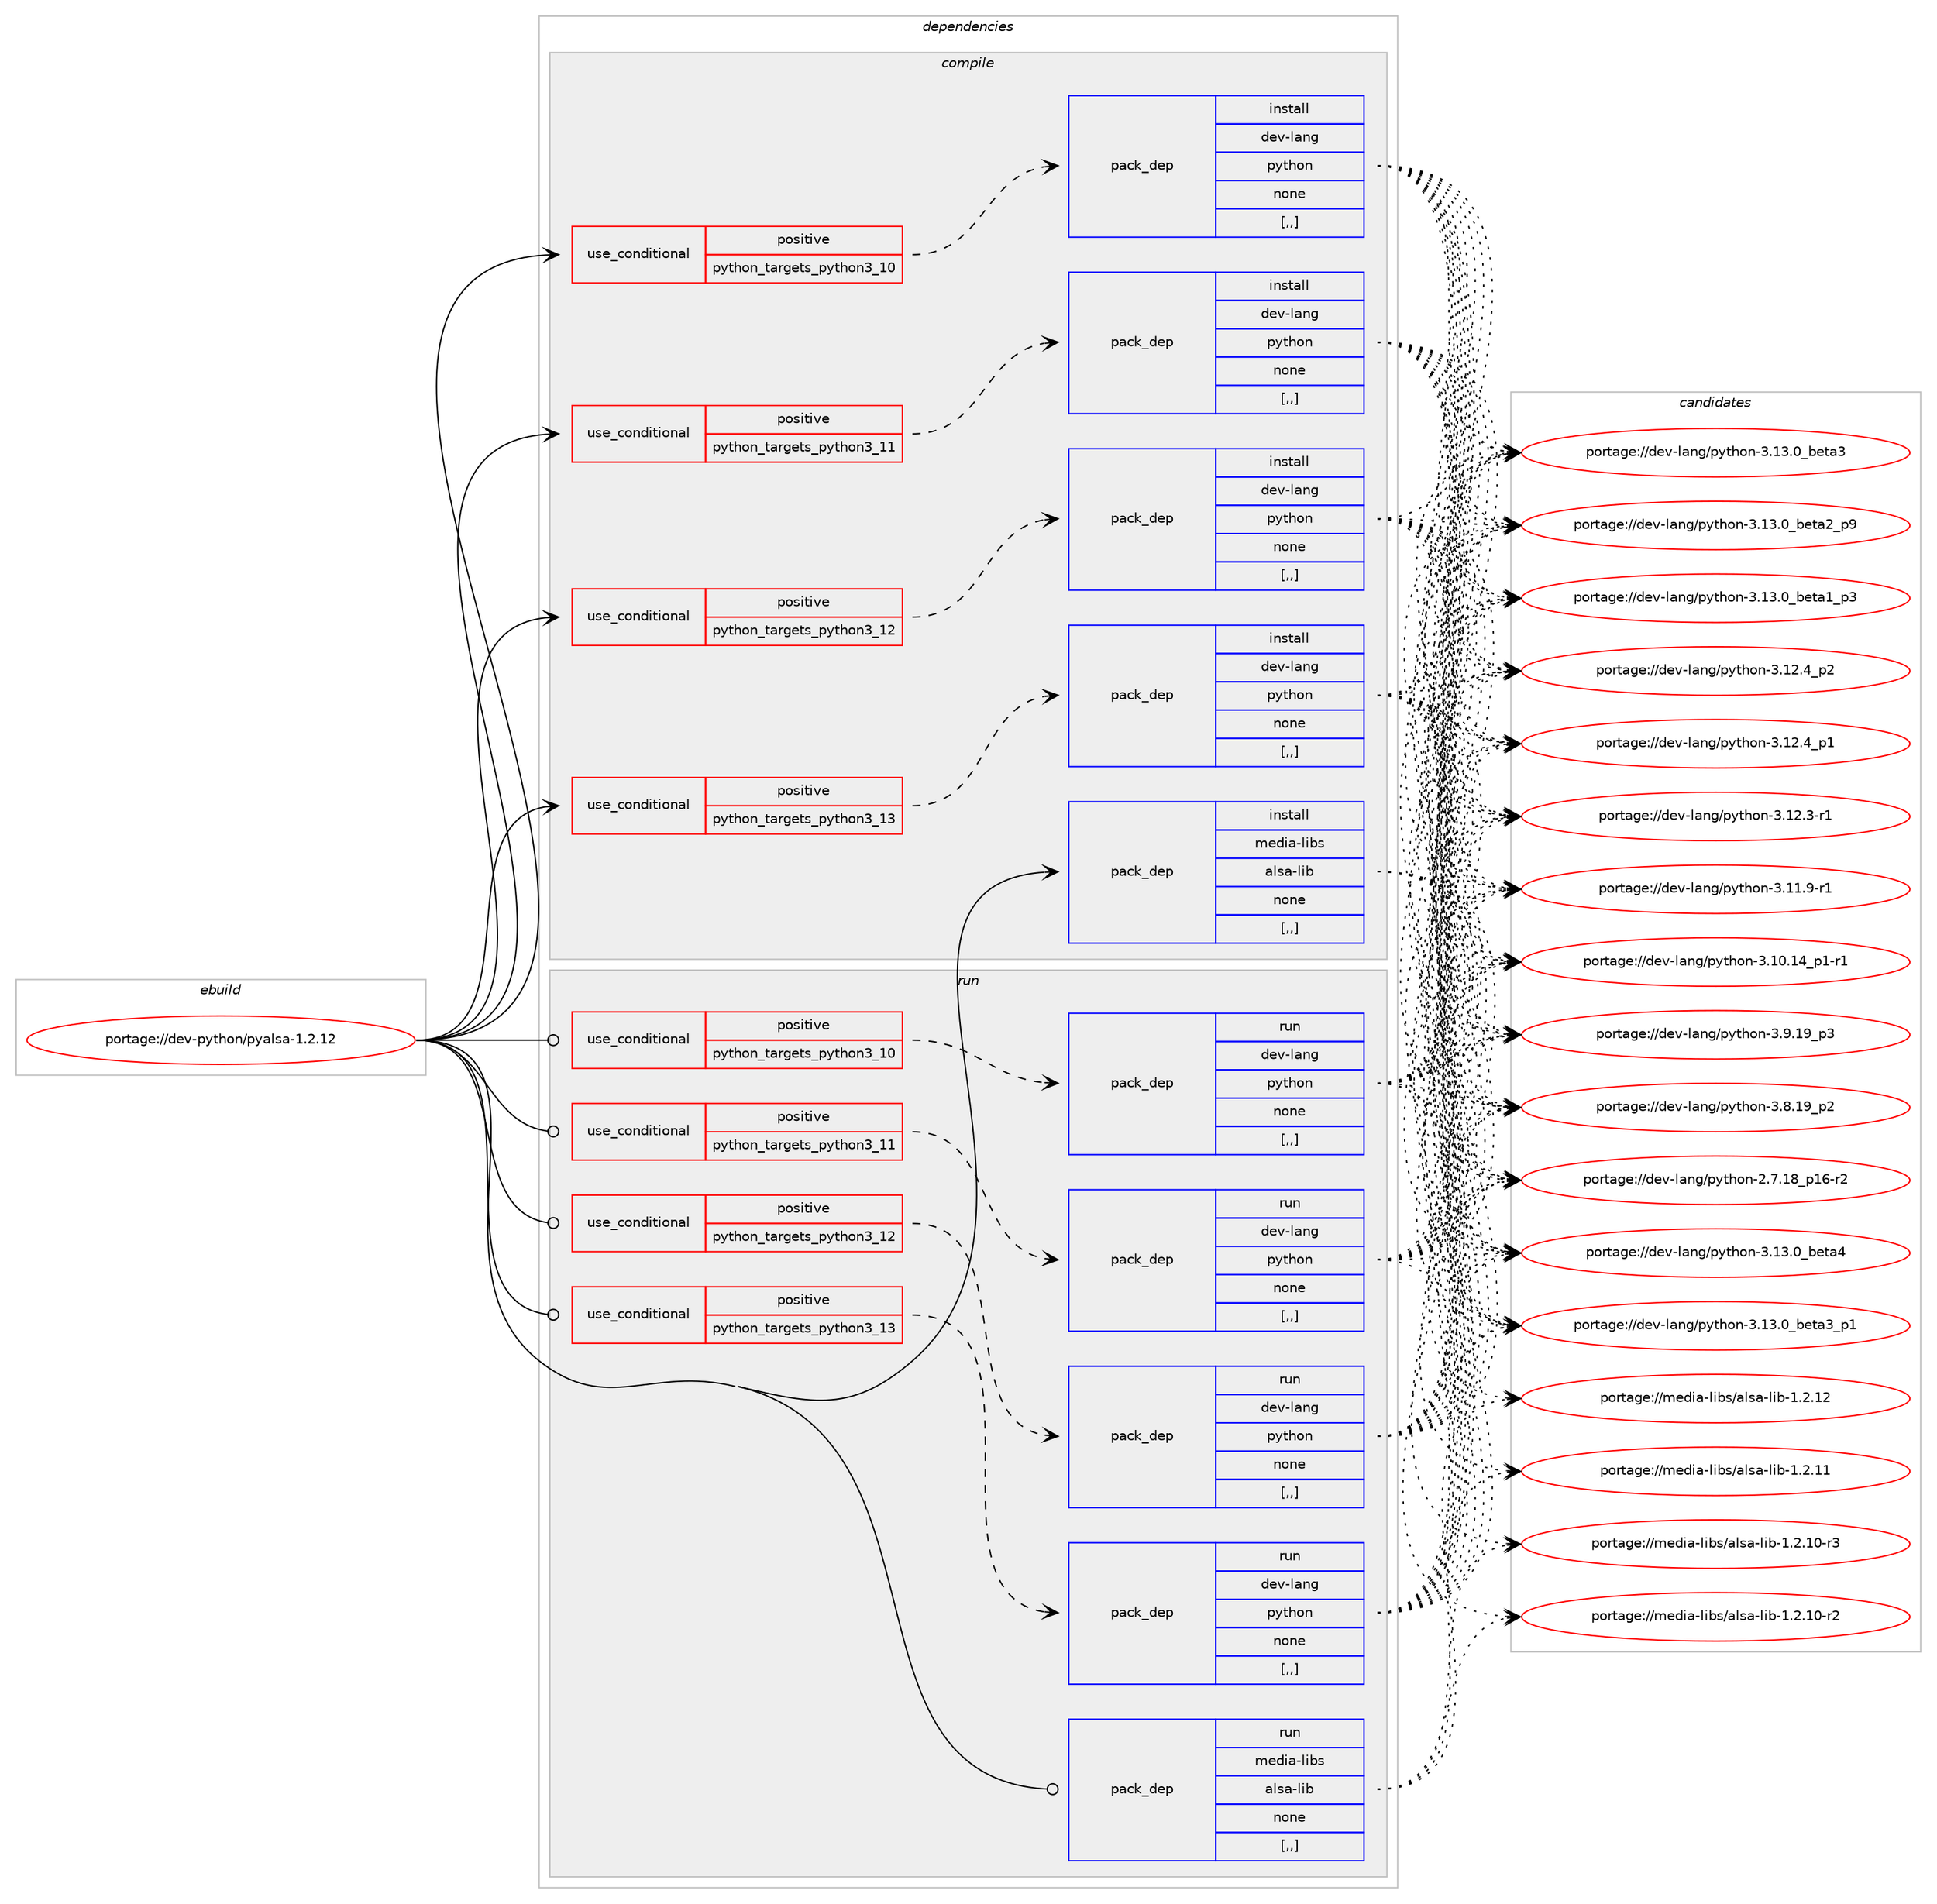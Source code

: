 digraph prolog {

# *************
# Graph options
# *************

newrank=true;
concentrate=true;
compound=true;
graph [rankdir=LR,fontname=Helvetica,fontsize=10,ranksep=1.5];#, ranksep=2.5, nodesep=0.2];
edge  [arrowhead=vee];
node  [fontname=Helvetica,fontsize=10];

# **********
# The ebuild
# **********

subgraph cluster_leftcol {
color=gray;
label=<<i>ebuild</i>>;
id [label="portage://dev-python/pyalsa-1.2.12", color=red, width=4, href="../dev-python/pyalsa-1.2.12.svg"];
}

# ****************
# The dependencies
# ****************

subgraph cluster_midcol {
color=gray;
label=<<i>dependencies</i>>;
subgraph cluster_compile {
fillcolor="#eeeeee";
style=filled;
label=<<i>compile</i>>;
subgraph cond36576 {
dependency155865 [label=<<TABLE BORDER="0" CELLBORDER="1" CELLSPACING="0" CELLPADDING="4"><TR><TD ROWSPAN="3" CELLPADDING="10">use_conditional</TD></TR><TR><TD>positive</TD></TR><TR><TD>python_targets_python3_10</TD></TR></TABLE>>, shape=none, color=red];
subgraph pack118038 {
dependency155866 [label=<<TABLE BORDER="0" CELLBORDER="1" CELLSPACING="0" CELLPADDING="4" WIDTH="220"><TR><TD ROWSPAN="6" CELLPADDING="30">pack_dep</TD></TR><TR><TD WIDTH="110">install</TD></TR><TR><TD>dev-lang</TD></TR><TR><TD>python</TD></TR><TR><TD>none</TD></TR><TR><TD>[,,]</TD></TR></TABLE>>, shape=none, color=blue];
}
dependency155865:e -> dependency155866:w [weight=20,style="dashed",arrowhead="vee"];
}
id:e -> dependency155865:w [weight=20,style="solid",arrowhead="vee"];
subgraph cond36577 {
dependency155867 [label=<<TABLE BORDER="0" CELLBORDER="1" CELLSPACING="0" CELLPADDING="4"><TR><TD ROWSPAN="3" CELLPADDING="10">use_conditional</TD></TR><TR><TD>positive</TD></TR><TR><TD>python_targets_python3_11</TD></TR></TABLE>>, shape=none, color=red];
subgraph pack118039 {
dependency155868 [label=<<TABLE BORDER="0" CELLBORDER="1" CELLSPACING="0" CELLPADDING="4" WIDTH="220"><TR><TD ROWSPAN="6" CELLPADDING="30">pack_dep</TD></TR><TR><TD WIDTH="110">install</TD></TR><TR><TD>dev-lang</TD></TR><TR><TD>python</TD></TR><TR><TD>none</TD></TR><TR><TD>[,,]</TD></TR></TABLE>>, shape=none, color=blue];
}
dependency155867:e -> dependency155868:w [weight=20,style="dashed",arrowhead="vee"];
}
id:e -> dependency155867:w [weight=20,style="solid",arrowhead="vee"];
subgraph cond36578 {
dependency155869 [label=<<TABLE BORDER="0" CELLBORDER="1" CELLSPACING="0" CELLPADDING="4"><TR><TD ROWSPAN="3" CELLPADDING="10">use_conditional</TD></TR><TR><TD>positive</TD></TR><TR><TD>python_targets_python3_12</TD></TR></TABLE>>, shape=none, color=red];
subgraph pack118040 {
dependency155870 [label=<<TABLE BORDER="0" CELLBORDER="1" CELLSPACING="0" CELLPADDING="4" WIDTH="220"><TR><TD ROWSPAN="6" CELLPADDING="30">pack_dep</TD></TR><TR><TD WIDTH="110">install</TD></TR><TR><TD>dev-lang</TD></TR><TR><TD>python</TD></TR><TR><TD>none</TD></TR><TR><TD>[,,]</TD></TR></TABLE>>, shape=none, color=blue];
}
dependency155869:e -> dependency155870:w [weight=20,style="dashed",arrowhead="vee"];
}
id:e -> dependency155869:w [weight=20,style="solid",arrowhead="vee"];
subgraph cond36579 {
dependency155871 [label=<<TABLE BORDER="0" CELLBORDER="1" CELLSPACING="0" CELLPADDING="4"><TR><TD ROWSPAN="3" CELLPADDING="10">use_conditional</TD></TR><TR><TD>positive</TD></TR><TR><TD>python_targets_python3_13</TD></TR></TABLE>>, shape=none, color=red];
subgraph pack118041 {
dependency155872 [label=<<TABLE BORDER="0" CELLBORDER="1" CELLSPACING="0" CELLPADDING="4" WIDTH="220"><TR><TD ROWSPAN="6" CELLPADDING="30">pack_dep</TD></TR><TR><TD WIDTH="110">install</TD></TR><TR><TD>dev-lang</TD></TR><TR><TD>python</TD></TR><TR><TD>none</TD></TR><TR><TD>[,,]</TD></TR></TABLE>>, shape=none, color=blue];
}
dependency155871:e -> dependency155872:w [weight=20,style="dashed",arrowhead="vee"];
}
id:e -> dependency155871:w [weight=20,style="solid",arrowhead="vee"];
subgraph pack118042 {
dependency155873 [label=<<TABLE BORDER="0" CELLBORDER="1" CELLSPACING="0" CELLPADDING="4" WIDTH="220"><TR><TD ROWSPAN="6" CELLPADDING="30">pack_dep</TD></TR><TR><TD WIDTH="110">install</TD></TR><TR><TD>media-libs</TD></TR><TR><TD>alsa-lib</TD></TR><TR><TD>none</TD></TR><TR><TD>[,,]</TD></TR></TABLE>>, shape=none, color=blue];
}
id:e -> dependency155873:w [weight=20,style="solid",arrowhead="vee"];
}
subgraph cluster_compileandrun {
fillcolor="#eeeeee";
style=filled;
label=<<i>compile and run</i>>;
}
subgraph cluster_run {
fillcolor="#eeeeee";
style=filled;
label=<<i>run</i>>;
subgraph cond36580 {
dependency155874 [label=<<TABLE BORDER="0" CELLBORDER="1" CELLSPACING="0" CELLPADDING="4"><TR><TD ROWSPAN="3" CELLPADDING="10">use_conditional</TD></TR><TR><TD>positive</TD></TR><TR><TD>python_targets_python3_10</TD></TR></TABLE>>, shape=none, color=red];
subgraph pack118043 {
dependency155875 [label=<<TABLE BORDER="0" CELLBORDER="1" CELLSPACING="0" CELLPADDING="4" WIDTH="220"><TR><TD ROWSPAN="6" CELLPADDING="30">pack_dep</TD></TR><TR><TD WIDTH="110">run</TD></TR><TR><TD>dev-lang</TD></TR><TR><TD>python</TD></TR><TR><TD>none</TD></TR><TR><TD>[,,]</TD></TR></TABLE>>, shape=none, color=blue];
}
dependency155874:e -> dependency155875:w [weight=20,style="dashed",arrowhead="vee"];
}
id:e -> dependency155874:w [weight=20,style="solid",arrowhead="odot"];
subgraph cond36581 {
dependency155876 [label=<<TABLE BORDER="0" CELLBORDER="1" CELLSPACING="0" CELLPADDING="4"><TR><TD ROWSPAN="3" CELLPADDING="10">use_conditional</TD></TR><TR><TD>positive</TD></TR><TR><TD>python_targets_python3_11</TD></TR></TABLE>>, shape=none, color=red];
subgraph pack118044 {
dependency155877 [label=<<TABLE BORDER="0" CELLBORDER="1" CELLSPACING="0" CELLPADDING="4" WIDTH="220"><TR><TD ROWSPAN="6" CELLPADDING="30">pack_dep</TD></TR><TR><TD WIDTH="110">run</TD></TR><TR><TD>dev-lang</TD></TR><TR><TD>python</TD></TR><TR><TD>none</TD></TR><TR><TD>[,,]</TD></TR></TABLE>>, shape=none, color=blue];
}
dependency155876:e -> dependency155877:w [weight=20,style="dashed",arrowhead="vee"];
}
id:e -> dependency155876:w [weight=20,style="solid",arrowhead="odot"];
subgraph cond36582 {
dependency155878 [label=<<TABLE BORDER="0" CELLBORDER="1" CELLSPACING="0" CELLPADDING="4"><TR><TD ROWSPAN="3" CELLPADDING="10">use_conditional</TD></TR><TR><TD>positive</TD></TR><TR><TD>python_targets_python3_12</TD></TR></TABLE>>, shape=none, color=red];
subgraph pack118045 {
dependency155879 [label=<<TABLE BORDER="0" CELLBORDER="1" CELLSPACING="0" CELLPADDING="4" WIDTH="220"><TR><TD ROWSPAN="6" CELLPADDING="30">pack_dep</TD></TR><TR><TD WIDTH="110">run</TD></TR><TR><TD>dev-lang</TD></TR><TR><TD>python</TD></TR><TR><TD>none</TD></TR><TR><TD>[,,]</TD></TR></TABLE>>, shape=none, color=blue];
}
dependency155878:e -> dependency155879:w [weight=20,style="dashed",arrowhead="vee"];
}
id:e -> dependency155878:w [weight=20,style="solid",arrowhead="odot"];
subgraph cond36583 {
dependency155880 [label=<<TABLE BORDER="0" CELLBORDER="1" CELLSPACING="0" CELLPADDING="4"><TR><TD ROWSPAN="3" CELLPADDING="10">use_conditional</TD></TR><TR><TD>positive</TD></TR><TR><TD>python_targets_python3_13</TD></TR></TABLE>>, shape=none, color=red];
subgraph pack118046 {
dependency155881 [label=<<TABLE BORDER="0" CELLBORDER="1" CELLSPACING="0" CELLPADDING="4" WIDTH="220"><TR><TD ROWSPAN="6" CELLPADDING="30">pack_dep</TD></TR><TR><TD WIDTH="110">run</TD></TR><TR><TD>dev-lang</TD></TR><TR><TD>python</TD></TR><TR><TD>none</TD></TR><TR><TD>[,,]</TD></TR></TABLE>>, shape=none, color=blue];
}
dependency155880:e -> dependency155881:w [weight=20,style="dashed",arrowhead="vee"];
}
id:e -> dependency155880:w [weight=20,style="solid",arrowhead="odot"];
subgraph pack118047 {
dependency155882 [label=<<TABLE BORDER="0" CELLBORDER="1" CELLSPACING="0" CELLPADDING="4" WIDTH="220"><TR><TD ROWSPAN="6" CELLPADDING="30">pack_dep</TD></TR><TR><TD WIDTH="110">run</TD></TR><TR><TD>media-libs</TD></TR><TR><TD>alsa-lib</TD></TR><TR><TD>none</TD></TR><TR><TD>[,,]</TD></TR></TABLE>>, shape=none, color=blue];
}
id:e -> dependency155882:w [weight=20,style="solid",arrowhead="odot"];
}
}

# **************
# The candidates
# **************

subgraph cluster_choices {
rank=same;
color=gray;
label=<<i>candidates</i>>;

subgraph choice118038 {
color=black;
nodesep=1;
choice1001011184510897110103471121211161041111104551464951464895981011169752 [label="portage://dev-lang/python-3.13.0_beta4", color=red, width=4,href="../dev-lang/python-3.13.0_beta4.svg"];
choice10010111845108971101034711212111610411111045514649514648959810111697519511249 [label="portage://dev-lang/python-3.13.0_beta3_p1", color=red, width=4,href="../dev-lang/python-3.13.0_beta3_p1.svg"];
choice1001011184510897110103471121211161041111104551464951464895981011169751 [label="portage://dev-lang/python-3.13.0_beta3", color=red, width=4,href="../dev-lang/python-3.13.0_beta3.svg"];
choice10010111845108971101034711212111610411111045514649514648959810111697509511257 [label="portage://dev-lang/python-3.13.0_beta2_p9", color=red, width=4,href="../dev-lang/python-3.13.0_beta2_p9.svg"];
choice10010111845108971101034711212111610411111045514649514648959810111697499511251 [label="portage://dev-lang/python-3.13.0_beta1_p3", color=red, width=4,href="../dev-lang/python-3.13.0_beta1_p3.svg"];
choice100101118451089711010347112121116104111110455146495046529511250 [label="portage://dev-lang/python-3.12.4_p2", color=red, width=4,href="../dev-lang/python-3.12.4_p2.svg"];
choice100101118451089711010347112121116104111110455146495046529511249 [label="portage://dev-lang/python-3.12.4_p1", color=red, width=4,href="../dev-lang/python-3.12.4_p1.svg"];
choice100101118451089711010347112121116104111110455146495046514511449 [label="portage://dev-lang/python-3.12.3-r1", color=red, width=4,href="../dev-lang/python-3.12.3-r1.svg"];
choice100101118451089711010347112121116104111110455146494946574511449 [label="portage://dev-lang/python-3.11.9-r1", color=red, width=4,href="../dev-lang/python-3.11.9-r1.svg"];
choice100101118451089711010347112121116104111110455146494846495295112494511449 [label="portage://dev-lang/python-3.10.14_p1-r1", color=red, width=4,href="../dev-lang/python-3.10.14_p1-r1.svg"];
choice100101118451089711010347112121116104111110455146574649579511251 [label="portage://dev-lang/python-3.9.19_p3", color=red, width=4,href="../dev-lang/python-3.9.19_p3.svg"];
choice100101118451089711010347112121116104111110455146564649579511250 [label="portage://dev-lang/python-3.8.19_p2", color=red, width=4,href="../dev-lang/python-3.8.19_p2.svg"];
choice100101118451089711010347112121116104111110455046554649569511249544511450 [label="portage://dev-lang/python-2.7.18_p16-r2", color=red, width=4,href="../dev-lang/python-2.7.18_p16-r2.svg"];
dependency155866:e -> choice1001011184510897110103471121211161041111104551464951464895981011169752:w [style=dotted,weight="100"];
dependency155866:e -> choice10010111845108971101034711212111610411111045514649514648959810111697519511249:w [style=dotted,weight="100"];
dependency155866:e -> choice1001011184510897110103471121211161041111104551464951464895981011169751:w [style=dotted,weight="100"];
dependency155866:e -> choice10010111845108971101034711212111610411111045514649514648959810111697509511257:w [style=dotted,weight="100"];
dependency155866:e -> choice10010111845108971101034711212111610411111045514649514648959810111697499511251:w [style=dotted,weight="100"];
dependency155866:e -> choice100101118451089711010347112121116104111110455146495046529511250:w [style=dotted,weight="100"];
dependency155866:e -> choice100101118451089711010347112121116104111110455146495046529511249:w [style=dotted,weight="100"];
dependency155866:e -> choice100101118451089711010347112121116104111110455146495046514511449:w [style=dotted,weight="100"];
dependency155866:e -> choice100101118451089711010347112121116104111110455146494946574511449:w [style=dotted,weight="100"];
dependency155866:e -> choice100101118451089711010347112121116104111110455146494846495295112494511449:w [style=dotted,weight="100"];
dependency155866:e -> choice100101118451089711010347112121116104111110455146574649579511251:w [style=dotted,weight="100"];
dependency155866:e -> choice100101118451089711010347112121116104111110455146564649579511250:w [style=dotted,weight="100"];
dependency155866:e -> choice100101118451089711010347112121116104111110455046554649569511249544511450:w [style=dotted,weight="100"];
}
subgraph choice118039 {
color=black;
nodesep=1;
choice1001011184510897110103471121211161041111104551464951464895981011169752 [label="portage://dev-lang/python-3.13.0_beta4", color=red, width=4,href="../dev-lang/python-3.13.0_beta4.svg"];
choice10010111845108971101034711212111610411111045514649514648959810111697519511249 [label="portage://dev-lang/python-3.13.0_beta3_p1", color=red, width=4,href="../dev-lang/python-3.13.0_beta3_p1.svg"];
choice1001011184510897110103471121211161041111104551464951464895981011169751 [label="portage://dev-lang/python-3.13.0_beta3", color=red, width=4,href="../dev-lang/python-3.13.0_beta3.svg"];
choice10010111845108971101034711212111610411111045514649514648959810111697509511257 [label="portage://dev-lang/python-3.13.0_beta2_p9", color=red, width=4,href="../dev-lang/python-3.13.0_beta2_p9.svg"];
choice10010111845108971101034711212111610411111045514649514648959810111697499511251 [label="portage://dev-lang/python-3.13.0_beta1_p3", color=red, width=4,href="../dev-lang/python-3.13.0_beta1_p3.svg"];
choice100101118451089711010347112121116104111110455146495046529511250 [label="portage://dev-lang/python-3.12.4_p2", color=red, width=4,href="../dev-lang/python-3.12.4_p2.svg"];
choice100101118451089711010347112121116104111110455146495046529511249 [label="portage://dev-lang/python-3.12.4_p1", color=red, width=4,href="../dev-lang/python-3.12.4_p1.svg"];
choice100101118451089711010347112121116104111110455146495046514511449 [label="portage://dev-lang/python-3.12.3-r1", color=red, width=4,href="../dev-lang/python-3.12.3-r1.svg"];
choice100101118451089711010347112121116104111110455146494946574511449 [label="portage://dev-lang/python-3.11.9-r1", color=red, width=4,href="../dev-lang/python-3.11.9-r1.svg"];
choice100101118451089711010347112121116104111110455146494846495295112494511449 [label="portage://dev-lang/python-3.10.14_p1-r1", color=red, width=4,href="../dev-lang/python-3.10.14_p1-r1.svg"];
choice100101118451089711010347112121116104111110455146574649579511251 [label="portage://dev-lang/python-3.9.19_p3", color=red, width=4,href="../dev-lang/python-3.9.19_p3.svg"];
choice100101118451089711010347112121116104111110455146564649579511250 [label="portage://dev-lang/python-3.8.19_p2", color=red, width=4,href="../dev-lang/python-3.8.19_p2.svg"];
choice100101118451089711010347112121116104111110455046554649569511249544511450 [label="portage://dev-lang/python-2.7.18_p16-r2", color=red, width=4,href="../dev-lang/python-2.7.18_p16-r2.svg"];
dependency155868:e -> choice1001011184510897110103471121211161041111104551464951464895981011169752:w [style=dotted,weight="100"];
dependency155868:e -> choice10010111845108971101034711212111610411111045514649514648959810111697519511249:w [style=dotted,weight="100"];
dependency155868:e -> choice1001011184510897110103471121211161041111104551464951464895981011169751:w [style=dotted,weight="100"];
dependency155868:e -> choice10010111845108971101034711212111610411111045514649514648959810111697509511257:w [style=dotted,weight="100"];
dependency155868:e -> choice10010111845108971101034711212111610411111045514649514648959810111697499511251:w [style=dotted,weight="100"];
dependency155868:e -> choice100101118451089711010347112121116104111110455146495046529511250:w [style=dotted,weight="100"];
dependency155868:e -> choice100101118451089711010347112121116104111110455146495046529511249:w [style=dotted,weight="100"];
dependency155868:e -> choice100101118451089711010347112121116104111110455146495046514511449:w [style=dotted,weight="100"];
dependency155868:e -> choice100101118451089711010347112121116104111110455146494946574511449:w [style=dotted,weight="100"];
dependency155868:e -> choice100101118451089711010347112121116104111110455146494846495295112494511449:w [style=dotted,weight="100"];
dependency155868:e -> choice100101118451089711010347112121116104111110455146574649579511251:w [style=dotted,weight="100"];
dependency155868:e -> choice100101118451089711010347112121116104111110455146564649579511250:w [style=dotted,weight="100"];
dependency155868:e -> choice100101118451089711010347112121116104111110455046554649569511249544511450:w [style=dotted,weight="100"];
}
subgraph choice118040 {
color=black;
nodesep=1;
choice1001011184510897110103471121211161041111104551464951464895981011169752 [label="portage://dev-lang/python-3.13.0_beta4", color=red, width=4,href="../dev-lang/python-3.13.0_beta4.svg"];
choice10010111845108971101034711212111610411111045514649514648959810111697519511249 [label="portage://dev-lang/python-3.13.0_beta3_p1", color=red, width=4,href="../dev-lang/python-3.13.0_beta3_p1.svg"];
choice1001011184510897110103471121211161041111104551464951464895981011169751 [label="portage://dev-lang/python-3.13.0_beta3", color=red, width=4,href="../dev-lang/python-3.13.0_beta3.svg"];
choice10010111845108971101034711212111610411111045514649514648959810111697509511257 [label="portage://dev-lang/python-3.13.0_beta2_p9", color=red, width=4,href="../dev-lang/python-3.13.0_beta2_p9.svg"];
choice10010111845108971101034711212111610411111045514649514648959810111697499511251 [label="portage://dev-lang/python-3.13.0_beta1_p3", color=red, width=4,href="../dev-lang/python-3.13.0_beta1_p3.svg"];
choice100101118451089711010347112121116104111110455146495046529511250 [label="portage://dev-lang/python-3.12.4_p2", color=red, width=4,href="../dev-lang/python-3.12.4_p2.svg"];
choice100101118451089711010347112121116104111110455146495046529511249 [label="portage://dev-lang/python-3.12.4_p1", color=red, width=4,href="../dev-lang/python-3.12.4_p1.svg"];
choice100101118451089711010347112121116104111110455146495046514511449 [label="portage://dev-lang/python-3.12.3-r1", color=red, width=4,href="../dev-lang/python-3.12.3-r1.svg"];
choice100101118451089711010347112121116104111110455146494946574511449 [label="portage://dev-lang/python-3.11.9-r1", color=red, width=4,href="../dev-lang/python-3.11.9-r1.svg"];
choice100101118451089711010347112121116104111110455146494846495295112494511449 [label="portage://dev-lang/python-3.10.14_p1-r1", color=red, width=4,href="../dev-lang/python-3.10.14_p1-r1.svg"];
choice100101118451089711010347112121116104111110455146574649579511251 [label="portage://dev-lang/python-3.9.19_p3", color=red, width=4,href="../dev-lang/python-3.9.19_p3.svg"];
choice100101118451089711010347112121116104111110455146564649579511250 [label="portage://dev-lang/python-3.8.19_p2", color=red, width=4,href="../dev-lang/python-3.8.19_p2.svg"];
choice100101118451089711010347112121116104111110455046554649569511249544511450 [label="portage://dev-lang/python-2.7.18_p16-r2", color=red, width=4,href="../dev-lang/python-2.7.18_p16-r2.svg"];
dependency155870:e -> choice1001011184510897110103471121211161041111104551464951464895981011169752:w [style=dotted,weight="100"];
dependency155870:e -> choice10010111845108971101034711212111610411111045514649514648959810111697519511249:w [style=dotted,weight="100"];
dependency155870:e -> choice1001011184510897110103471121211161041111104551464951464895981011169751:w [style=dotted,weight="100"];
dependency155870:e -> choice10010111845108971101034711212111610411111045514649514648959810111697509511257:w [style=dotted,weight="100"];
dependency155870:e -> choice10010111845108971101034711212111610411111045514649514648959810111697499511251:w [style=dotted,weight="100"];
dependency155870:e -> choice100101118451089711010347112121116104111110455146495046529511250:w [style=dotted,weight="100"];
dependency155870:e -> choice100101118451089711010347112121116104111110455146495046529511249:w [style=dotted,weight="100"];
dependency155870:e -> choice100101118451089711010347112121116104111110455146495046514511449:w [style=dotted,weight="100"];
dependency155870:e -> choice100101118451089711010347112121116104111110455146494946574511449:w [style=dotted,weight="100"];
dependency155870:e -> choice100101118451089711010347112121116104111110455146494846495295112494511449:w [style=dotted,weight="100"];
dependency155870:e -> choice100101118451089711010347112121116104111110455146574649579511251:w [style=dotted,weight="100"];
dependency155870:e -> choice100101118451089711010347112121116104111110455146564649579511250:w [style=dotted,weight="100"];
dependency155870:e -> choice100101118451089711010347112121116104111110455046554649569511249544511450:w [style=dotted,weight="100"];
}
subgraph choice118041 {
color=black;
nodesep=1;
choice1001011184510897110103471121211161041111104551464951464895981011169752 [label="portage://dev-lang/python-3.13.0_beta4", color=red, width=4,href="../dev-lang/python-3.13.0_beta4.svg"];
choice10010111845108971101034711212111610411111045514649514648959810111697519511249 [label="portage://dev-lang/python-3.13.0_beta3_p1", color=red, width=4,href="../dev-lang/python-3.13.0_beta3_p1.svg"];
choice1001011184510897110103471121211161041111104551464951464895981011169751 [label="portage://dev-lang/python-3.13.0_beta3", color=red, width=4,href="../dev-lang/python-3.13.0_beta3.svg"];
choice10010111845108971101034711212111610411111045514649514648959810111697509511257 [label="portage://dev-lang/python-3.13.0_beta2_p9", color=red, width=4,href="../dev-lang/python-3.13.0_beta2_p9.svg"];
choice10010111845108971101034711212111610411111045514649514648959810111697499511251 [label="portage://dev-lang/python-3.13.0_beta1_p3", color=red, width=4,href="../dev-lang/python-3.13.0_beta1_p3.svg"];
choice100101118451089711010347112121116104111110455146495046529511250 [label="portage://dev-lang/python-3.12.4_p2", color=red, width=4,href="../dev-lang/python-3.12.4_p2.svg"];
choice100101118451089711010347112121116104111110455146495046529511249 [label="portage://dev-lang/python-3.12.4_p1", color=red, width=4,href="../dev-lang/python-3.12.4_p1.svg"];
choice100101118451089711010347112121116104111110455146495046514511449 [label="portage://dev-lang/python-3.12.3-r1", color=red, width=4,href="../dev-lang/python-3.12.3-r1.svg"];
choice100101118451089711010347112121116104111110455146494946574511449 [label="portage://dev-lang/python-3.11.9-r1", color=red, width=4,href="../dev-lang/python-3.11.9-r1.svg"];
choice100101118451089711010347112121116104111110455146494846495295112494511449 [label="portage://dev-lang/python-3.10.14_p1-r1", color=red, width=4,href="../dev-lang/python-3.10.14_p1-r1.svg"];
choice100101118451089711010347112121116104111110455146574649579511251 [label="portage://dev-lang/python-3.9.19_p3", color=red, width=4,href="../dev-lang/python-3.9.19_p3.svg"];
choice100101118451089711010347112121116104111110455146564649579511250 [label="portage://dev-lang/python-3.8.19_p2", color=red, width=4,href="../dev-lang/python-3.8.19_p2.svg"];
choice100101118451089711010347112121116104111110455046554649569511249544511450 [label="portage://dev-lang/python-2.7.18_p16-r2", color=red, width=4,href="../dev-lang/python-2.7.18_p16-r2.svg"];
dependency155872:e -> choice1001011184510897110103471121211161041111104551464951464895981011169752:w [style=dotted,weight="100"];
dependency155872:e -> choice10010111845108971101034711212111610411111045514649514648959810111697519511249:w [style=dotted,weight="100"];
dependency155872:e -> choice1001011184510897110103471121211161041111104551464951464895981011169751:w [style=dotted,weight="100"];
dependency155872:e -> choice10010111845108971101034711212111610411111045514649514648959810111697509511257:w [style=dotted,weight="100"];
dependency155872:e -> choice10010111845108971101034711212111610411111045514649514648959810111697499511251:w [style=dotted,weight="100"];
dependency155872:e -> choice100101118451089711010347112121116104111110455146495046529511250:w [style=dotted,weight="100"];
dependency155872:e -> choice100101118451089711010347112121116104111110455146495046529511249:w [style=dotted,weight="100"];
dependency155872:e -> choice100101118451089711010347112121116104111110455146495046514511449:w [style=dotted,weight="100"];
dependency155872:e -> choice100101118451089711010347112121116104111110455146494946574511449:w [style=dotted,weight="100"];
dependency155872:e -> choice100101118451089711010347112121116104111110455146494846495295112494511449:w [style=dotted,weight="100"];
dependency155872:e -> choice100101118451089711010347112121116104111110455146574649579511251:w [style=dotted,weight="100"];
dependency155872:e -> choice100101118451089711010347112121116104111110455146564649579511250:w [style=dotted,weight="100"];
dependency155872:e -> choice100101118451089711010347112121116104111110455046554649569511249544511450:w [style=dotted,weight="100"];
}
subgraph choice118042 {
color=black;
nodesep=1;
choice109101100105974510810598115479710811597451081059845494650464950 [label="portage://media-libs/alsa-lib-1.2.12", color=red, width=4,href="../media-libs/alsa-lib-1.2.12.svg"];
choice109101100105974510810598115479710811597451081059845494650464949 [label="portage://media-libs/alsa-lib-1.2.11", color=red, width=4,href="../media-libs/alsa-lib-1.2.11.svg"];
choice1091011001059745108105981154797108115974510810598454946504649484511451 [label="portage://media-libs/alsa-lib-1.2.10-r3", color=red, width=4,href="../media-libs/alsa-lib-1.2.10-r3.svg"];
choice1091011001059745108105981154797108115974510810598454946504649484511450 [label="portage://media-libs/alsa-lib-1.2.10-r2", color=red, width=4,href="../media-libs/alsa-lib-1.2.10-r2.svg"];
dependency155873:e -> choice109101100105974510810598115479710811597451081059845494650464950:w [style=dotted,weight="100"];
dependency155873:e -> choice109101100105974510810598115479710811597451081059845494650464949:w [style=dotted,weight="100"];
dependency155873:e -> choice1091011001059745108105981154797108115974510810598454946504649484511451:w [style=dotted,weight="100"];
dependency155873:e -> choice1091011001059745108105981154797108115974510810598454946504649484511450:w [style=dotted,weight="100"];
}
subgraph choice118043 {
color=black;
nodesep=1;
choice1001011184510897110103471121211161041111104551464951464895981011169752 [label="portage://dev-lang/python-3.13.0_beta4", color=red, width=4,href="../dev-lang/python-3.13.0_beta4.svg"];
choice10010111845108971101034711212111610411111045514649514648959810111697519511249 [label="portage://dev-lang/python-3.13.0_beta3_p1", color=red, width=4,href="../dev-lang/python-3.13.0_beta3_p1.svg"];
choice1001011184510897110103471121211161041111104551464951464895981011169751 [label="portage://dev-lang/python-3.13.0_beta3", color=red, width=4,href="../dev-lang/python-3.13.0_beta3.svg"];
choice10010111845108971101034711212111610411111045514649514648959810111697509511257 [label="portage://dev-lang/python-3.13.0_beta2_p9", color=red, width=4,href="../dev-lang/python-3.13.0_beta2_p9.svg"];
choice10010111845108971101034711212111610411111045514649514648959810111697499511251 [label="portage://dev-lang/python-3.13.0_beta1_p3", color=red, width=4,href="../dev-lang/python-3.13.0_beta1_p3.svg"];
choice100101118451089711010347112121116104111110455146495046529511250 [label="portage://dev-lang/python-3.12.4_p2", color=red, width=4,href="../dev-lang/python-3.12.4_p2.svg"];
choice100101118451089711010347112121116104111110455146495046529511249 [label="portage://dev-lang/python-3.12.4_p1", color=red, width=4,href="../dev-lang/python-3.12.4_p1.svg"];
choice100101118451089711010347112121116104111110455146495046514511449 [label="portage://dev-lang/python-3.12.3-r1", color=red, width=4,href="../dev-lang/python-3.12.3-r1.svg"];
choice100101118451089711010347112121116104111110455146494946574511449 [label="portage://dev-lang/python-3.11.9-r1", color=red, width=4,href="../dev-lang/python-3.11.9-r1.svg"];
choice100101118451089711010347112121116104111110455146494846495295112494511449 [label="portage://dev-lang/python-3.10.14_p1-r1", color=red, width=4,href="../dev-lang/python-3.10.14_p1-r1.svg"];
choice100101118451089711010347112121116104111110455146574649579511251 [label="portage://dev-lang/python-3.9.19_p3", color=red, width=4,href="../dev-lang/python-3.9.19_p3.svg"];
choice100101118451089711010347112121116104111110455146564649579511250 [label="portage://dev-lang/python-3.8.19_p2", color=red, width=4,href="../dev-lang/python-3.8.19_p2.svg"];
choice100101118451089711010347112121116104111110455046554649569511249544511450 [label="portage://dev-lang/python-2.7.18_p16-r2", color=red, width=4,href="../dev-lang/python-2.7.18_p16-r2.svg"];
dependency155875:e -> choice1001011184510897110103471121211161041111104551464951464895981011169752:w [style=dotted,weight="100"];
dependency155875:e -> choice10010111845108971101034711212111610411111045514649514648959810111697519511249:w [style=dotted,weight="100"];
dependency155875:e -> choice1001011184510897110103471121211161041111104551464951464895981011169751:w [style=dotted,weight="100"];
dependency155875:e -> choice10010111845108971101034711212111610411111045514649514648959810111697509511257:w [style=dotted,weight="100"];
dependency155875:e -> choice10010111845108971101034711212111610411111045514649514648959810111697499511251:w [style=dotted,weight="100"];
dependency155875:e -> choice100101118451089711010347112121116104111110455146495046529511250:w [style=dotted,weight="100"];
dependency155875:e -> choice100101118451089711010347112121116104111110455146495046529511249:w [style=dotted,weight="100"];
dependency155875:e -> choice100101118451089711010347112121116104111110455146495046514511449:w [style=dotted,weight="100"];
dependency155875:e -> choice100101118451089711010347112121116104111110455146494946574511449:w [style=dotted,weight="100"];
dependency155875:e -> choice100101118451089711010347112121116104111110455146494846495295112494511449:w [style=dotted,weight="100"];
dependency155875:e -> choice100101118451089711010347112121116104111110455146574649579511251:w [style=dotted,weight="100"];
dependency155875:e -> choice100101118451089711010347112121116104111110455146564649579511250:w [style=dotted,weight="100"];
dependency155875:e -> choice100101118451089711010347112121116104111110455046554649569511249544511450:w [style=dotted,weight="100"];
}
subgraph choice118044 {
color=black;
nodesep=1;
choice1001011184510897110103471121211161041111104551464951464895981011169752 [label="portage://dev-lang/python-3.13.0_beta4", color=red, width=4,href="../dev-lang/python-3.13.0_beta4.svg"];
choice10010111845108971101034711212111610411111045514649514648959810111697519511249 [label="portage://dev-lang/python-3.13.0_beta3_p1", color=red, width=4,href="../dev-lang/python-3.13.0_beta3_p1.svg"];
choice1001011184510897110103471121211161041111104551464951464895981011169751 [label="portage://dev-lang/python-3.13.0_beta3", color=red, width=4,href="../dev-lang/python-3.13.0_beta3.svg"];
choice10010111845108971101034711212111610411111045514649514648959810111697509511257 [label="portage://dev-lang/python-3.13.0_beta2_p9", color=red, width=4,href="../dev-lang/python-3.13.0_beta2_p9.svg"];
choice10010111845108971101034711212111610411111045514649514648959810111697499511251 [label="portage://dev-lang/python-3.13.0_beta1_p3", color=red, width=4,href="../dev-lang/python-3.13.0_beta1_p3.svg"];
choice100101118451089711010347112121116104111110455146495046529511250 [label="portage://dev-lang/python-3.12.4_p2", color=red, width=4,href="../dev-lang/python-3.12.4_p2.svg"];
choice100101118451089711010347112121116104111110455146495046529511249 [label="portage://dev-lang/python-3.12.4_p1", color=red, width=4,href="../dev-lang/python-3.12.4_p1.svg"];
choice100101118451089711010347112121116104111110455146495046514511449 [label="portage://dev-lang/python-3.12.3-r1", color=red, width=4,href="../dev-lang/python-3.12.3-r1.svg"];
choice100101118451089711010347112121116104111110455146494946574511449 [label="portage://dev-lang/python-3.11.9-r1", color=red, width=4,href="../dev-lang/python-3.11.9-r1.svg"];
choice100101118451089711010347112121116104111110455146494846495295112494511449 [label="portage://dev-lang/python-3.10.14_p1-r1", color=red, width=4,href="../dev-lang/python-3.10.14_p1-r1.svg"];
choice100101118451089711010347112121116104111110455146574649579511251 [label="portage://dev-lang/python-3.9.19_p3", color=red, width=4,href="../dev-lang/python-3.9.19_p3.svg"];
choice100101118451089711010347112121116104111110455146564649579511250 [label="portage://dev-lang/python-3.8.19_p2", color=red, width=4,href="../dev-lang/python-3.8.19_p2.svg"];
choice100101118451089711010347112121116104111110455046554649569511249544511450 [label="portage://dev-lang/python-2.7.18_p16-r2", color=red, width=4,href="../dev-lang/python-2.7.18_p16-r2.svg"];
dependency155877:e -> choice1001011184510897110103471121211161041111104551464951464895981011169752:w [style=dotted,weight="100"];
dependency155877:e -> choice10010111845108971101034711212111610411111045514649514648959810111697519511249:w [style=dotted,weight="100"];
dependency155877:e -> choice1001011184510897110103471121211161041111104551464951464895981011169751:w [style=dotted,weight="100"];
dependency155877:e -> choice10010111845108971101034711212111610411111045514649514648959810111697509511257:w [style=dotted,weight="100"];
dependency155877:e -> choice10010111845108971101034711212111610411111045514649514648959810111697499511251:w [style=dotted,weight="100"];
dependency155877:e -> choice100101118451089711010347112121116104111110455146495046529511250:w [style=dotted,weight="100"];
dependency155877:e -> choice100101118451089711010347112121116104111110455146495046529511249:w [style=dotted,weight="100"];
dependency155877:e -> choice100101118451089711010347112121116104111110455146495046514511449:w [style=dotted,weight="100"];
dependency155877:e -> choice100101118451089711010347112121116104111110455146494946574511449:w [style=dotted,weight="100"];
dependency155877:e -> choice100101118451089711010347112121116104111110455146494846495295112494511449:w [style=dotted,weight="100"];
dependency155877:e -> choice100101118451089711010347112121116104111110455146574649579511251:w [style=dotted,weight="100"];
dependency155877:e -> choice100101118451089711010347112121116104111110455146564649579511250:w [style=dotted,weight="100"];
dependency155877:e -> choice100101118451089711010347112121116104111110455046554649569511249544511450:w [style=dotted,weight="100"];
}
subgraph choice118045 {
color=black;
nodesep=1;
choice1001011184510897110103471121211161041111104551464951464895981011169752 [label="portage://dev-lang/python-3.13.0_beta4", color=red, width=4,href="../dev-lang/python-3.13.0_beta4.svg"];
choice10010111845108971101034711212111610411111045514649514648959810111697519511249 [label="portage://dev-lang/python-3.13.0_beta3_p1", color=red, width=4,href="../dev-lang/python-3.13.0_beta3_p1.svg"];
choice1001011184510897110103471121211161041111104551464951464895981011169751 [label="portage://dev-lang/python-3.13.0_beta3", color=red, width=4,href="../dev-lang/python-3.13.0_beta3.svg"];
choice10010111845108971101034711212111610411111045514649514648959810111697509511257 [label="portage://dev-lang/python-3.13.0_beta2_p9", color=red, width=4,href="../dev-lang/python-3.13.0_beta2_p9.svg"];
choice10010111845108971101034711212111610411111045514649514648959810111697499511251 [label="portage://dev-lang/python-3.13.0_beta1_p3", color=red, width=4,href="../dev-lang/python-3.13.0_beta1_p3.svg"];
choice100101118451089711010347112121116104111110455146495046529511250 [label="portage://dev-lang/python-3.12.4_p2", color=red, width=4,href="../dev-lang/python-3.12.4_p2.svg"];
choice100101118451089711010347112121116104111110455146495046529511249 [label="portage://dev-lang/python-3.12.4_p1", color=red, width=4,href="../dev-lang/python-3.12.4_p1.svg"];
choice100101118451089711010347112121116104111110455146495046514511449 [label="portage://dev-lang/python-3.12.3-r1", color=red, width=4,href="../dev-lang/python-3.12.3-r1.svg"];
choice100101118451089711010347112121116104111110455146494946574511449 [label="portage://dev-lang/python-3.11.9-r1", color=red, width=4,href="../dev-lang/python-3.11.9-r1.svg"];
choice100101118451089711010347112121116104111110455146494846495295112494511449 [label="portage://dev-lang/python-3.10.14_p1-r1", color=red, width=4,href="../dev-lang/python-3.10.14_p1-r1.svg"];
choice100101118451089711010347112121116104111110455146574649579511251 [label="portage://dev-lang/python-3.9.19_p3", color=red, width=4,href="../dev-lang/python-3.9.19_p3.svg"];
choice100101118451089711010347112121116104111110455146564649579511250 [label="portage://dev-lang/python-3.8.19_p2", color=red, width=4,href="../dev-lang/python-3.8.19_p2.svg"];
choice100101118451089711010347112121116104111110455046554649569511249544511450 [label="portage://dev-lang/python-2.7.18_p16-r2", color=red, width=4,href="../dev-lang/python-2.7.18_p16-r2.svg"];
dependency155879:e -> choice1001011184510897110103471121211161041111104551464951464895981011169752:w [style=dotted,weight="100"];
dependency155879:e -> choice10010111845108971101034711212111610411111045514649514648959810111697519511249:w [style=dotted,weight="100"];
dependency155879:e -> choice1001011184510897110103471121211161041111104551464951464895981011169751:w [style=dotted,weight="100"];
dependency155879:e -> choice10010111845108971101034711212111610411111045514649514648959810111697509511257:w [style=dotted,weight="100"];
dependency155879:e -> choice10010111845108971101034711212111610411111045514649514648959810111697499511251:w [style=dotted,weight="100"];
dependency155879:e -> choice100101118451089711010347112121116104111110455146495046529511250:w [style=dotted,weight="100"];
dependency155879:e -> choice100101118451089711010347112121116104111110455146495046529511249:w [style=dotted,weight="100"];
dependency155879:e -> choice100101118451089711010347112121116104111110455146495046514511449:w [style=dotted,weight="100"];
dependency155879:e -> choice100101118451089711010347112121116104111110455146494946574511449:w [style=dotted,weight="100"];
dependency155879:e -> choice100101118451089711010347112121116104111110455146494846495295112494511449:w [style=dotted,weight="100"];
dependency155879:e -> choice100101118451089711010347112121116104111110455146574649579511251:w [style=dotted,weight="100"];
dependency155879:e -> choice100101118451089711010347112121116104111110455146564649579511250:w [style=dotted,weight="100"];
dependency155879:e -> choice100101118451089711010347112121116104111110455046554649569511249544511450:w [style=dotted,weight="100"];
}
subgraph choice118046 {
color=black;
nodesep=1;
choice1001011184510897110103471121211161041111104551464951464895981011169752 [label="portage://dev-lang/python-3.13.0_beta4", color=red, width=4,href="../dev-lang/python-3.13.0_beta4.svg"];
choice10010111845108971101034711212111610411111045514649514648959810111697519511249 [label="portage://dev-lang/python-3.13.0_beta3_p1", color=red, width=4,href="../dev-lang/python-3.13.0_beta3_p1.svg"];
choice1001011184510897110103471121211161041111104551464951464895981011169751 [label="portage://dev-lang/python-3.13.0_beta3", color=red, width=4,href="../dev-lang/python-3.13.0_beta3.svg"];
choice10010111845108971101034711212111610411111045514649514648959810111697509511257 [label="portage://dev-lang/python-3.13.0_beta2_p9", color=red, width=4,href="../dev-lang/python-3.13.0_beta2_p9.svg"];
choice10010111845108971101034711212111610411111045514649514648959810111697499511251 [label="portage://dev-lang/python-3.13.0_beta1_p3", color=red, width=4,href="../dev-lang/python-3.13.0_beta1_p3.svg"];
choice100101118451089711010347112121116104111110455146495046529511250 [label="portage://dev-lang/python-3.12.4_p2", color=red, width=4,href="../dev-lang/python-3.12.4_p2.svg"];
choice100101118451089711010347112121116104111110455146495046529511249 [label="portage://dev-lang/python-3.12.4_p1", color=red, width=4,href="../dev-lang/python-3.12.4_p1.svg"];
choice100101118451089711010347112121116104111110455146495046514511449 [label="portage://dev-lang/python-3.12.3-r1", color=red, width=4,href="../dev-lang/python-3.12.3-r1.svg"];
choice100101118451089711010347112121116104111110455146494946574511449 [label="portage://dev-lang/python-3.11.9-r1", color=red, width=4,href="../dev-lang/python-3.11.9-r1.svg"];
choice100101118451089711010347112121116104111110455146494846495295112494511449 [label="portage://dev-lang/python-3.10.14_p1-r1", color=red, width=4,href="../dev-lang/python-3.10.14_p1-r1.svg"];
choice100101118451089711010347112121116104111110455146574649579511251 [label="portage://dev-lang/python-3.9.19_p3", color=red, width=4,href="../dev-lang/python-3.9.19_p3.svg"];
choice100101118451089711010347112121116104111110455146564649579511250 [label="portage://dev-lang/python-3.8.19_p2", color=red, width=4,href="../dev-lang/python-3.8.19_p2.svg"];
choice100101118451089711010347112121116104111110455046554649569511249544511450 [label="portage://dev-lang/python-2.7.18_p16-r2", color=red, width=4,href="../dev-lang/python-2.7.18_p16-r2.svg"];
dependency155881:e -> choice1001011184510897110103471121211161041111104551464951464895981011169752:w [style=dotted,weight="100"];
dependency155881:e -> choice10010111845108971101034711212111610411111045514649514648959810111697519511249:w [style=dotted,weight="100"];
dependency155881:e -> choice1001011184510897110103471121211161041111104551464951464895981011169751:w [style=dotted,weight="100"];
dependency155881:e -> choice10010111845108971101034711212111610411111045514649514648959810111697509511257:w [style=dotted,weight="100"];
dependency155881:e -> choice10010111845108971101034711212111610411111045514649514648959810111697499511251:w [style=dotted,weight="100"];
dependency155881:e -> choice100101118451089711010347112121116104111110455146495046529511250:w [style=dotted,weight="100"];
dependency155881:e -> choice100101118451089711010347112121116104111110455146495046529511249:w [style=dotted,weight="100"];
dependency155881:e -> choice100101118451089711010347112121116104111110455146495046514511449:w [style=dotted,weight="100"];
dependency155881:e -> choice100101118451089711010347112121116104111110455146494946574511449:w [style=dotted,weight="100"];
dependency155881:e -> choice100101118451089711010347112121116104111110455146494846495295112494511449:w [style=dotted,weight="100"];
dependency155881:e -> choice100101118451089711010347112121116104111110455146574649579511251:w [style=dotted,weight="100"];
dependency155881:e -> choice100101118451089711010347112121116104111110455146564649579511250:w [style=dotted,weight="100"];
dependency155881:e -> choice100101118451089711010347112121116104111110455046554649569511249544511450:w [style=dotted,weight="100"];
}
subgraph choice118047 {
color=black;
nodesep=1;
choice109101100105974510810598115479710811597451081059845494650464950 [label="portage://media-libs/alsa-lib-1.2.12", color=red, width=4,href="../media-libs/alsa-lib-1.2.12.svg"];
choice109101100105974510810598115479710811597451081059845494650464949 [label="portage://media-libs/alsa-lib-1.2.11", color=red, width=4,href="../media-libs/alsa-lib-1.2.11.svg"];
choice1091011001059745108105981154797108115974510810598454946504649484511451 [label="portage://media-libs/alsa-lib-1.2.10-r3", color=red, width=4,href="../media-libs/alsa-lib-1.2.10-r3.svg"];
choice1091011001059745108105981154797108115974510810598454946504649484511450 [label="portage://media-libs/alsa-lib-1.2.10-r2", color=red, width=4,href="../media-libs/alsa-lib-1.2.10-r2.svg"];
dependency155882:e -> choice109101100105974510810598115479710811597451081059845494650464950:w [style=dotted,weight="100"];
dependency155882:e -> choice109101100105974510810598115479710811597451081059845494650464949:w [style=dotted,weight="100"];
dependency155882:e -> choice1091011001059745108105981154797108115974510810598454946504649484511451:w [style=dotted,weight="100"];
dependency155882:e -> choice1091011001059745108105981154797108115974510810598454946504649484511450:w [style=dotted,weight="100"];
}
}

}
